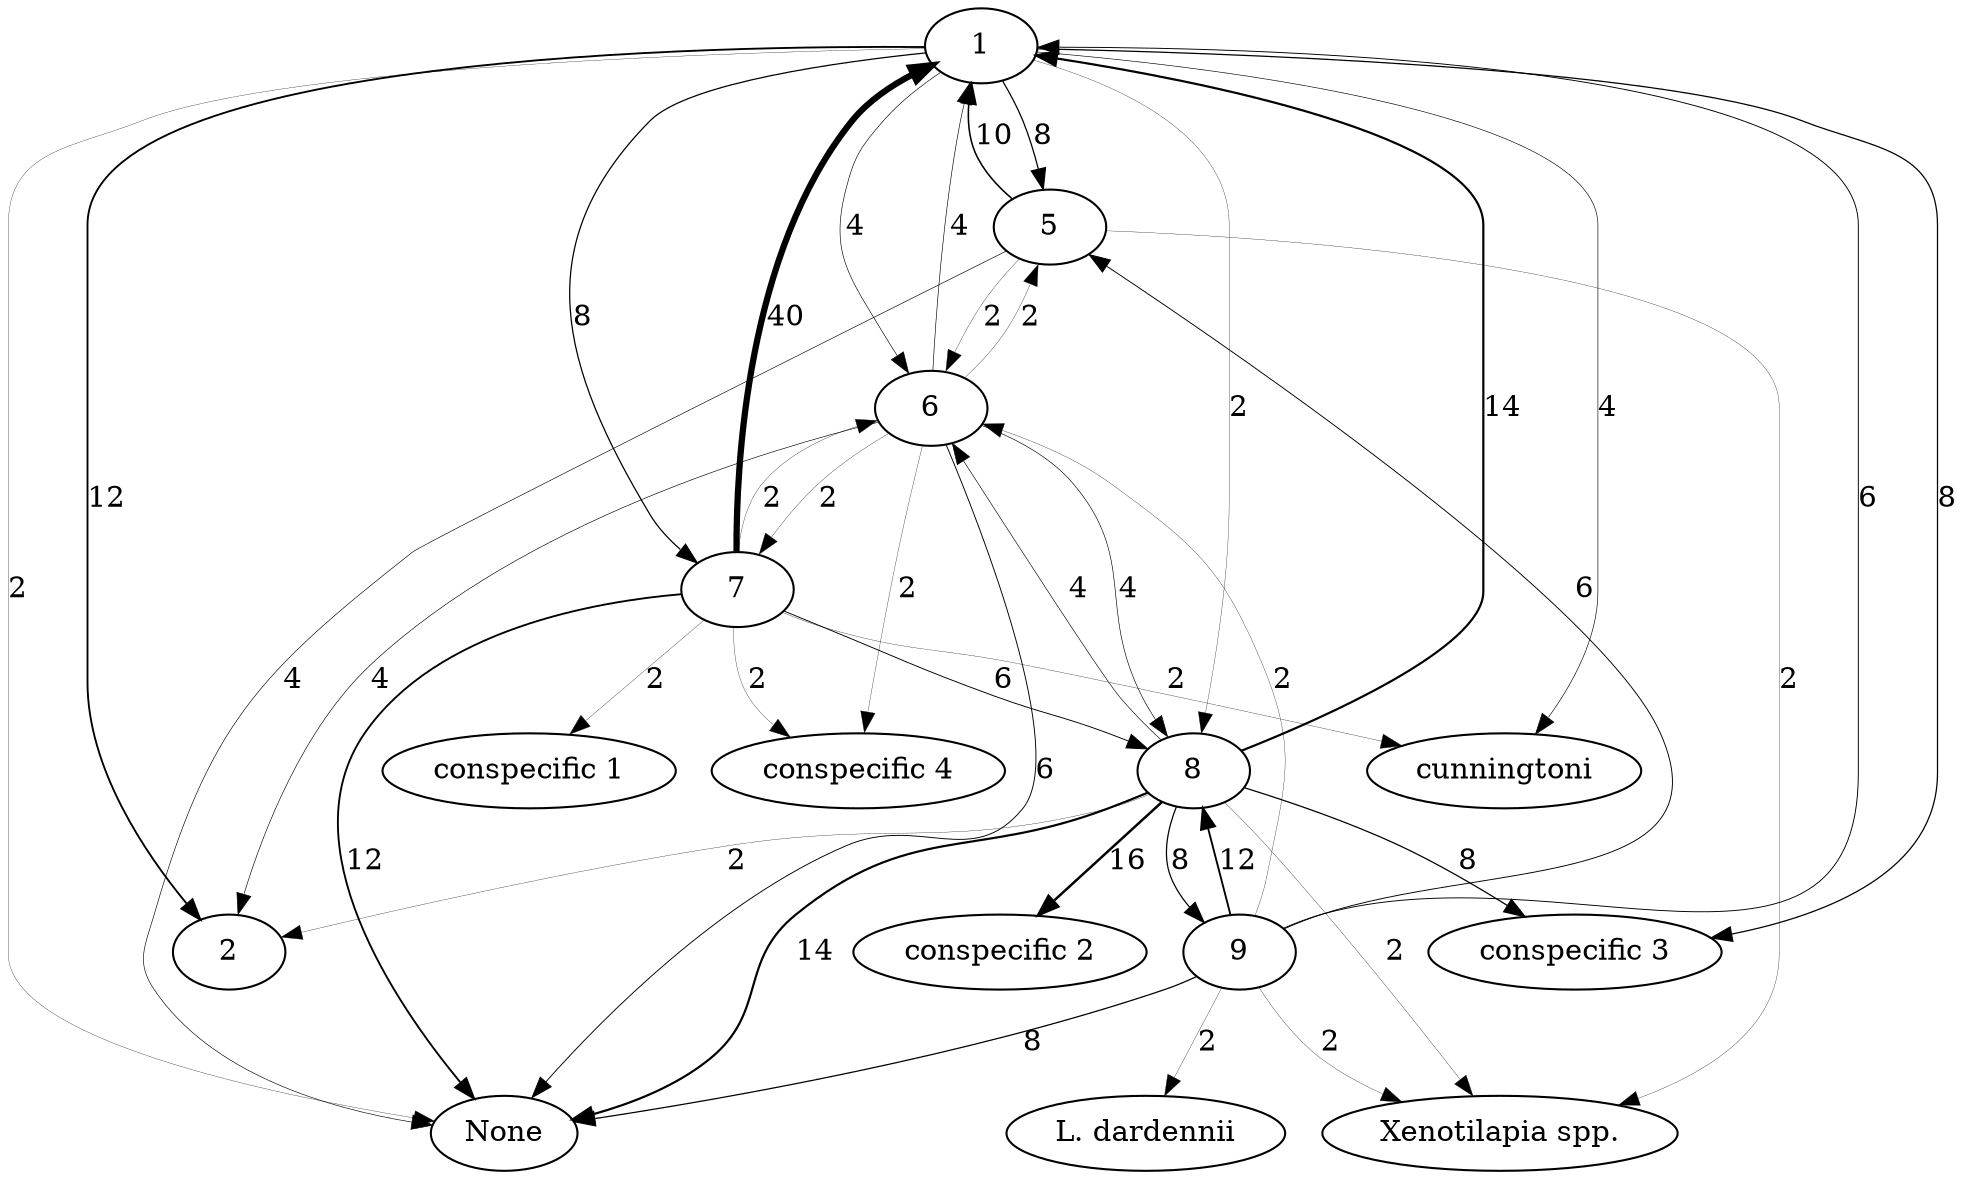 strict digraph  {
1;
2;
5;
6;
7;
8;
None;
"conspecific 3";
cunningtoni;
"Xenotilapia spp.";
"conspecific 4";
"conspecific 1";
9;
"conspecific 2";
"L. dardennii";
1 -> 2  [label=12, penwidth="0.9"];
1 -> 5  [label=8, penwidth="0.6"];
1 -> 6  [label=4, penwidth="0.3"];
1 -> 7  [label=8, penwidth="0.6"];
1 -> 8  [label=2, penwidth="0.15"];
1 -> None  [label=2, penwidth="0.15"];
1 -> "conspecific 3"  [label=8, penwidth="0.6"];
1 -> cunningtoni  [label=4, penwidth="0.3"];
5 -> 1  [label=10, penwidth="0.75"];
5 -> 6  [label=2, penwidth="0.15"];
5 -> None  [label=4, penwidth="0.3"];
5 -> "Xenotilapia spp."  [label=2, penwidth="0.15"];
6 -> 1  [label=4, penwidth="0.3"];
6 -> 2  [label=4, penwidth="0.3"];
6 -> 5  [label=2, penwidth="0.15"];
6 -> 7  [label=2, penwidth="0.15"];
6 -> 8  [label=4, penwidth="0.3"];
6 -> None  [label=6, penwidth="0.45"];
6 -> "conspecific 4"  [label=2, penwidth="0.15"];
7 -> 1  [label=40, penwidth="3.0"];
7 -> 6  [label=2, penwidth="0.15"];
7 -> 8  [label=6, penwidth="0.45"];
7 -> None  [label=12, penwidth="0.9"];
7 -> "conspecific 1"  [label=2, penwidth="0.15"];
7 -> "conspecific 4"  [label=2, penwidth="0.15"];
7 -> cunningtoni  [label=2, penwidth="0.15"];
8 -> 1  [label=14, penwidth="1.05"];
8 -> 2  [label=2, penwidth="0.15"];
8 -> 6  [label=4, penwidth="0.3"];
8 -> 9  [label=8, penwidth="0.6"];
8 -> None  [label=14, penwidth="1.05"];
8 -> "Xenotilapia spp."  [label=2, penwidth="0.15"];
8 -> "conspecific 2"  [label=16, penwidth="1.2"];
8 -> "conspecific 3"  [label=8, penwidth="0.6"];
9 -> 1  [label=6, penwidth="0.45"];
9 -> 5  [label=6, penwidth="0.45"];
9 -> 6  [label=2, penwidth="0.15"];
9 -> 8  [label=12, penwidth="0.9"];
9 -> "L. dardennii"  [label=2, penwidth="0.15"];
9 -> None  [label=8, penwidth="0.6"];
9 -> "Xenotilapia spp."  [label=2, penwidth="0.15"];
}
